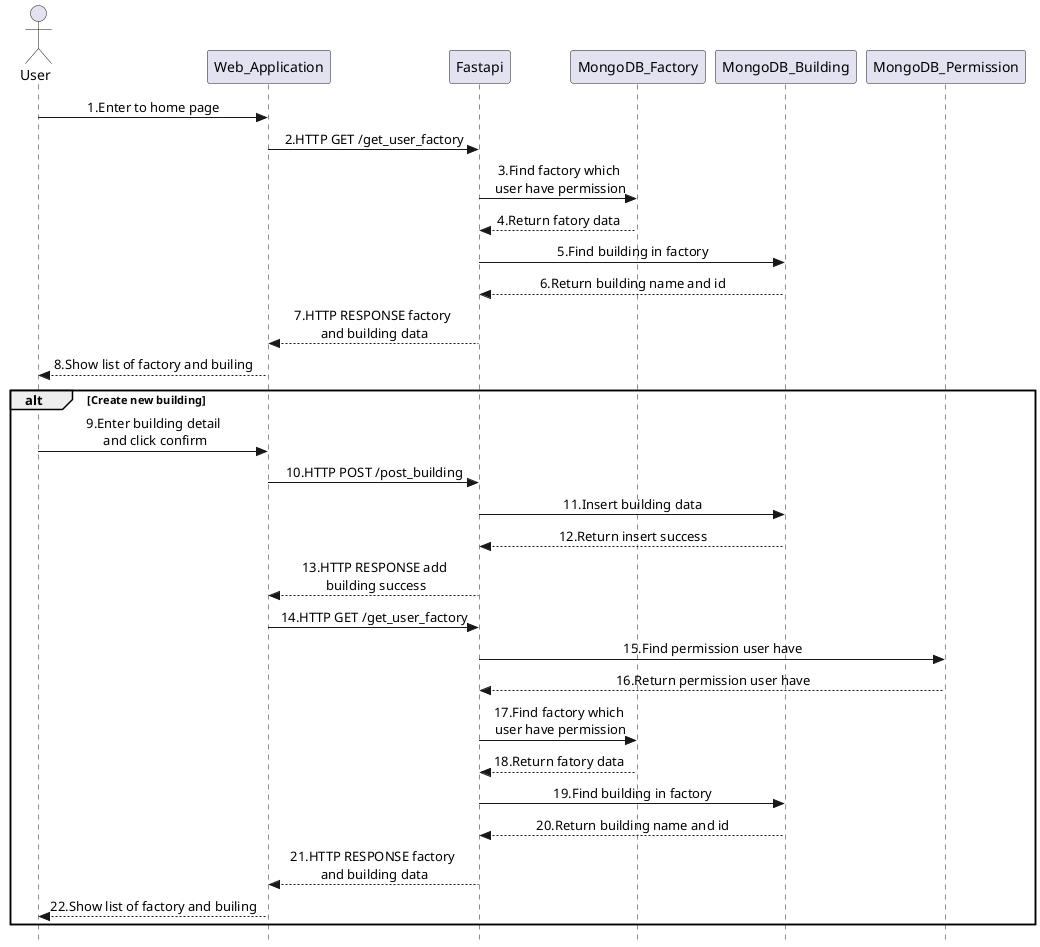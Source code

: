 @startuml Roof_Surface_addBuilding
skinparam Style strictuml
skinparam SequenceMessageAlignment center
actor User as user
participant Web_Application as web_app
participant Fastapi as fastapi
participant MongoDB_Factory as factory
participant MongoDB_Building as building
participant MongoDB_Permission as permission
user -> web_app : 1.Enter to home page
web_app -> fastapi : 2.HTTP GET /get_user_factory
fastapi -> factory : 3.Find factory which\n user have permission 
factory --> fastapi : 4.Return fatory data
fastapi -> building : 5.Find building in factory
building --> fastapi : 6.Return building name and id
fastapi --> web_app : 7.HTTP RESPONSE factory \nand building data
web_app --> user : 8.Show list of factory and builing
alt Create new building
user -> web_app : 9.Enter building detail\n and click confirm
web_app -> fastapi : 10.HTTP POST /post_building
fastapi -> building : 11.Insert building data
building --> fastapi : 12.Return insert success
fastapi --> web_app : 13.HTTP RESPONSE add\n building success
web_app -> fastapi : 14.HTTP GET /get_user_factory
fastapi -> permission : 15.Find permission user have
permission --> fastapi : 16.Return permission user have 
fastapi -> factory : 17.Find factory which\n user have permission 
factory --> fastapi : 18.Return fatory data
fastapi -> building : 19.Find building in factory
building --> fastapi : 20.Return building name and id
fastapi --> web_app : 21.HTTP RESPONSE factory \nand building data
web_app --> user : 22.Show list of factory and builing
end
@enduml 
